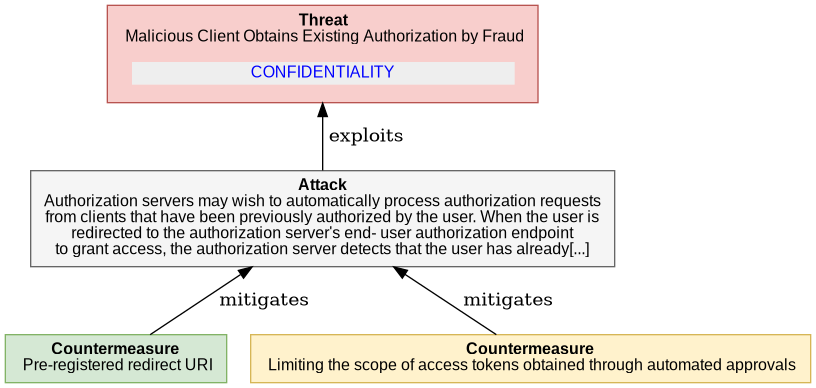  

@startuml
digraph G {
rankdir="BT";
  node [shape=plaintext, fontname="Arial" fontsize="12"];
    "PUBLIC_CLIENT_SPOOFING1" [ fillcolor="#F8CECC", style=filled, shape=polygon, color="#B85450"
    label= 
    <<table border="0" cellborder="0" cellspacing="0">
     <tr><td align="center"><b>Threat</b><br/> 

Malicious Client Obtains Existing Authorization by Fraud
</td></tr>
     <tr><td><table border="0" cellborder="0" cellspacing="8"><tr>
                ret += secObj.linkedImpactMDText()
     <td align="center" href="#OAuth2.CONFIDENTIALITY" bgcolor="#EEEEEE"><font color="blue">CONFIDENTIALITY</font></td>
     </tr></table></td></tr>   
   </table>>
   ];
    
"PUBLIC_CLIENT_SPOOFING1_attack" [ fillcolor="#f5f5f5", style=filled, shape=polygon, color="#666666", label =     
    <<table border="0" cellborder="0" cellspacing="0">
     <tr><td align="center"><b>Attack</b><br/>

Authorization servers may wish to automatically process authorization requests<br/>from clients that have been previously authorized by the user. When the user is<br/>redirected to the authorization server&#x27;s end- user authorization endpoint<br/>to grant access, the authorization server detects that the user has already[...]
</td></tr>
   </table>>
    ]

"PUBLIC_CLIENT_SPOOFING1_attack" -> "PUBLIC_CLIENT_SPOOFING1"  [label = " exploits"]

    "PUBLIC_CLIENT_SPOOFING1_countermeasure0" [ 
       fillcolor="#D5E8D4", style=filled, shape=polygon, color="#82B366", label =     
    <<table border="0" cellborder="0" cellspacing="0">
     <tr><td align="left"><b>Countermeasure</b><br/> 

Pre-registered redirect URI
</td></tr>
   </table>>
   ]

     "PUBLIC_CLIENT_SPOOFING1_countermeasure0" -> "PUBLIC_CLIENT_SPOOFING1_attack" [label = " mitigates"]

    "PUBLIC_CLIENT_SPOOFING1_countermeasure1" [ 
       fillcolor="#FFF2CC", style=filled, shape=polygon, color="#D6B656", label =     
    <<table border="0" cellborder="0" cellspacing="0">
     <tr><td align="left"><b>Countermeasure</b><br/> 

Limiting the scope of access tokens obtained through automated approvals
</td></tr>
   </table>>
   ]

     "PUBLIC_CLIENT_SPOOFING1_countermeasure1" -> "PUBLIC_CLIENT_SPOOFING1_attack" [label = " mitigates"]

}
@enduml


